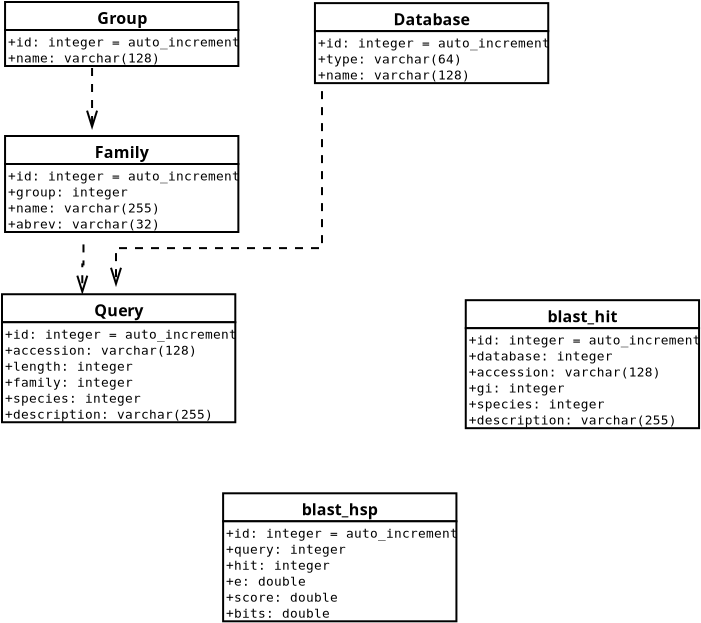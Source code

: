 <?xml version="1.0" encoding="UTF-8"?>
<dia:diagram xmlns:dia="http://www.lysator.liu.se/~alla/dia/"><dia:layer name="Background" visible="true"><dia:object type="UML - Class" version="0" id="O0"><dia:attribute name="obj_pos"><dia:point val="1.2,1"/></dia:attribute><dia:attribute name="obj_bb"><dia:rectangle val="1.15,0.95;11.95,4.25"/></dia:attribute><dia:attribute name="elem_corner"><dia:point val="1.2,1"/></dia:attribute><dia:attribute name="elem_width"><dia:real val="10.7"/></dia:attribute><dia:attribute name="elem_height"><dia:real val="3.2"/></dia:attribute><dia:attribute name="name"><dia:string>#Group#</dia:string></dia:attribute><dia:attribute name="stereotype"><dia:string>##</dia:string></dia:attribute><dia:attribute name="comment"><dia:string>##</dia:string></dia:attribute><dia:attribute name="abstract"><dia:boolean val="false"/></dia:attribute><dia:attribute name="suppress_attributes"><dia:boolean val="false"/></dia:attribute><dia:attribute name="suppress_operations"><dia:boolean val="false"/></dia:attribute><dia:attribute name="visible_attributes"><dia:boolean val="true"/></dia:attribute><dia:attribute name="visible_operations"><dia:boolean val="false"/></dia:attribute><dia:attribute name="visible_comments"><dia:boolean val="false"/></dia:attribute><dia:attribute name="foreground_color"><dia:color val="#000000"/></dia:attribute><dia:attribute name="background_color"><dia:color val="#ffffff"/></dia:attribute><dia:attribute name="normal_font"><dia:font family="monospace" style="0" name="Courier"/></dia:attribute><dia:attribute name="abstract_font"><dia:font family="monospace" style="88" name="Courier"/></dia:attribute><dia:attribute name="polymorphic_font"><dia:font family="monospace" style="8" name="Courier"/></dia:attribute><dia:attribute name="classname_font"><dia:font family="sans" style="80" name="Courier"/></dia:attribute><dia:attribute name="abstract_classname_font"><dia:font family="sans" style="88" name="Courier"/></dia:attribute><dia:attribute name="comment_font"><dia:font family="sans" style="8" name="Courier"/></dia:attribute><dia:attribute name="font_height"><dia:real val="0.8"/></dia:attribute><dia:attribute name="polymorphic_font_height"><dia:real val="0.8"/></dia:attribute><dia:attribute name="abstract_font_height"><dia:real val="0.8"/></dia:attribute><dia:attribute name="classname_font_height"><dia:real val="1"/></dia:attribute><dia:attribute name="abstract_classname_font_height"><dia:real val="1"/></dia:attribute><dia:attribute name="comment_font_height"><dia:real val="1"/></dia:attribute><dia:attribute name="attributes"><dia:composite type="umlattribute"><dia:attribute name="name"><dia:string>#id#</dia:string></dia:attribute><dia:attribute name="type"><dia:string>#integer#</dia:string></dia:attribute><dia:attribute name="value"><dia:string>#auto_increment#</dia:string></dia:attribute><dia:attribute name="comment"><dia:string>##</dia:string></dia:attribute><dia:attribute name="visibility"><dia:enum val="0"/></dia:attribute><dia:attribute name="abstract"><dia:boolean val="false"/></dia:attribute><dia:attribute name="class_scope"><dia:boolean val="false"/></dia:attribute></dia:composite><dia:composite type="umlattribute"><dia:attribute name="name"><dia:string>#name#</dia:string></dia:attribute><dia:attribute name="type"><dia:string>#varchar(128)#</dia:string></dia:attribute><dia:attribute name="value"><dia:string>##</dia:string></dia:attribute><dia:attribute name="comment"><dia:string>##</dia:string></dia:attribute><dia:attribute name="visibility"><dia:enum val="0"/></dia:attribute><dia:attribute name="abstract"><dia:boolean val="false"/></dia:attribute><dia:attribute name="class_scope"><dia:boolean val="false"/></dia:attribute></dia:composite></dia:attribute><dia:attribute name="operations"/><dia:attribute name="template"><dia:boolean val="false"/></dia:attribute><dia:attribute name="templates"/></dia:object><dia:object type="UML - Class" version="0" id="O1"><dia:attribute name="obj_pos"><dia:point val="1.2,7.7"/></dia:attribute><dia:attribute name="obj_bb"><dia:rectangle val="1.15,7.65;11.95,12.55"/></dia:attribute><dia:attribute name="elem_corner"><dia:point val="1.2,7.7"/></dia:attribute><dia:attribute name="elem_width"><dia:real val="10.7"/></dia:attribute><dia:attribute name="elem_height"><dia:real val="4.8"/></dia:attribute><dia:attribute name="name"><dia:string>#Family#</dia:string></dia:attribute><dia:attribute name="stereotype"><dia:string>##</dia:string></dia:attribute><dia:attribute name="comment"><dia:string>##</dia:string></dia:attribute><dia:attribute name="abstract"><dia:boolean val="false"/></dia:attribute><dia:attribute name="suppress_attributes"><dia:boolean val="false"/></dia:attribute><dia:attribute name="suppress_operations"><dia:boolean val="false"/></dia:attribute><dia:attribute name="visible_attributes"><dia:boolean val="true"/></dia:attribute><dia:attribute name="visible_operations"><dia:boolean val="false"/></dia:attribute><dia:attribute name="visible_comments"><dia:boolean val="false"/></dia:attribute><dia:attribute name="foreground_color"><dia:color val="#000000"/></dia:attribute><dia:attribute name="background_color"><dia:color val="#ffffff"/></dia:attribute><dia:attribute name="normal_font"><dia:font family="monospace" style="0" name="Courier"/></dia:attribute><dia:attribute name="abstract_font"><dia:font family="monospace" style="88" name="Courier"/></dia:attribute><dia:attribute name="polymorphic_font"><dia:font family="monospace" style="8" name="Courier"/></dia:attribute><dia:attribute name="classname_font"><dia:font family="sans" style="80" name="Courier"/></dia:attribute><dia:attribute name="abstract_classname_font"><dia:font family="sans" style="88" name="Courier"/></dia:attribute><dia:attribute name="comment_font"><dia:font family="sans" style="8" name="Courier"/></dia:attribute><dia:attribute name="font_height"><dia:real val="0.8"/></dia:attribute><dia:attribute name="polymorphic_font_height"><dia:real val="0.8"/></dia:attribute><dia:attribute name="abstract_font_height"><dia:real val="0.8"/></dia:attribute><dia:attribute name="classname_font_height"><dia:real val="1"/></dia:attribute><dia:attribute name="abstract_classname_font_height"><dia:real val="1"/></dia:attribute><dia:attribute name="comment_font_height"><dia:real val="1"/></dia:attribute><dia:attribute name="attributes"><dia:composite type="umlattribute"><dia:attribute name="name"><dia:string>#id#</dia:string></dia:attribute><dia:attribute name="type"><dia:string>#integer#</dia:string></dia:attribute><dia:attribute name="value"><dia:string>#auto_increment#</dia:string></dia:attribute><dia:attribute name="comment"><dia:string>##</dia:string></dia:attribute><dia:attribute name="visibility"><dia:enum val="0"/></dia:attribute><dia:attribute name="abstract"><dia:boolean val="false"/></dia:attribute><dia:attribute name="class_scope"><dia:boolean val="false"/></dia:attribute></dia:composite><dia:composite type="umlattribute"><dia:attribute name="name"><dia:string>#group#</dia:string></dia:attribute><dia:attribute name="type"><dia:string>#integer#</dia:string></dia:attribute><dia:attribute name="value"><dia:string>##</dia:string></dia:attribute><dia:attribute name="comment"><dia:string>##</dia:string></dia:attribute><dia:attribute name="visibility"><dia:enum val="0"/></dia:attribute><dia:attribute name="abstract"><dia:boolean val="false"/></dia:attribute><dia:attribute name="class_scope"><dia:boolean val="false"/></dia:attribute></dia:composite><dia:composite type="umlattribute"><dia:attribute name="name"><dia:string>#name#</dia:string></dia:attribute><dia:attribute name="type"><dia:string>#varchar(255)#</dia:string></dia:attribute><dia:attribute name="value"><dia:string>##</dia:string></dia:attribute><dia:attribute name="comment"><dia:string>##</dia:string></dia:attribute><dia:attribute name="visibility"><dia:enum val="0"/></dia:attribute><dia:attribute name="abstract"><dia:boolean val="false"/></dia:attribute><dia:attribute name="class_scope"><dia:boolean val="false"/></dia:attribute></dia:composite><dia:composite type="umlattribute"><dia:attribute name="name"><dia:string>#abrev#</dia:string></dia:attribute><dia:attribute name="type"><dia:string>#varchar(32)#</dia:string></dia:attribute><dia:attribute name="value"><dia:string>##</dia:string></dia:attribute><dia:attribute name="comment"><dia:string>##</dia:string></dia:attribute><dia:attribute name="visibility"><dia:enum val="0"/></dia:attribute><dia:attribute name="abstract"><dia:boolean val="false"/></dia:attribute><dia:attribute name="class_scope"><dia:boolean val="false"/></dia:attribute></dia:composite></dia:attribute><dia:attribute name="operations"/><dia:attribute name="template"><dia:boolean val="false"/></dia:attribute><dia:attribute name="templates"/></dia:object><dia:object type="UML - Dependency" version="0" id="O2"><dia:attribute name="obj_pos"><dia:point val="5.55,4.3"/></dia:attribute><dia:attribute name="obj_bb"><dia:rectangle val="5.1,4.25;6,7.85"/></dia:attribute><dia:attribute name="orth_points"><dia:point val="5.55,4.3"/><dia:point val="5.55,5.25"/><dia:point val="5.55,5.25"/><dia:point val="5.55,7.4"/></dia:attribute><dia:attribute name="orth_orient"><dia:enum val="1"/><dia:enum val="0"/><dia:enum val="1"/></dia:attribute><dia:attribute name="name"><dia:string>##</dia:string></dia:attribute><dia:attribute name="stereotype"><dia:string>##</dia:string></dia:attribute><dia:attribute name="draw_arrow"><dia:boolean val="true"/></dia:attribute></dia:object><dia:object type="UML - Class" version="0" id="O3"><dia:attribute name="obj_pos"><dia:point val="1.047,15.612"/></dia:attribute><dia:attribute name="obj_bb"><dia:rectangle val="0.997,15.562;11.797,22.062"/></dia:attribute><dia:attribute name="elem_corner"><dia:point val="1.047,15.612"/></dia:attribute><dia:attribute name="elem_width"><dia:real val="10.7"/></dia:attribute><dia:attribute name="elem_height"><dia:real val="6.4"/></dia:attribute><dia:attribute name="name"><dia:string>#Query#</dia:string></dia:attribute><dia:attribute name="stereotype"><dia:string>##</dia:string></dia:attribute><dia:attribute name="comment"><dia:string>##</dia:string></dia:attribute><dia:attribute name="abstract"><dia:boolean val="false"/></dia:attribute><dia:attribute name="suppress_attributes"><dia:boolean val="false"/></dia:attribute><dia:attribute name="suppress_operations"><dia:boolean val="false"/></dia:attribute><dia:attribute name="visible_attributes"><dia:boolean val="true"/></dia:attribute><dia:attribute name="visible_operations"><dia:boolean val="false"/></dia:attribute><dia:attribute name="visible_comments"><dia:boolean val="false"/></dia:attribute><dia:attribute name="foreground_color"><dia:color val="#000000"/></dia:attribute><dia:attribute name="background_color"><dia:color val="#ffffff"/></dia:attribute><dia:attribute name="normal_font"><dia:font family="monospace" style="0" name="Courier"/></dia:attribute><dia:attribute name="abstract_font"><dia:font family="monospace" style="88" name="Courier"/></dia:attribute><dia:attribute name="polymorphic_font"><dia:font family="monospace" style="8" name="Courier"/></dia:attribute><dia:attribute name="classname_font"><dia:font family="sans" style="80" name="Courier"/></dia:attribute><dia:attribute name="abstract_classname_font"><dia:font family="sans" style="88" name="Courier"/></dia:attribute><dia:attribute name="comment_font"><dia:font family="sans" style="8" name="Courier"/></dia:attribute><dia:attribute name="font_height"><dia:real val="0.8"/></dia:attribute><dia:attribute name="polymorphic_font_height"><dia:real val="0.8"/></dia:attribute><dia:attribute name="abstract_font_height"><dia:real val="0.8"/></dia:attribute><dia:attribute name="classname_font_height"><dia:real val="1"/></dia:attribute><dia:attribute name="abstract_classname_font_height"><dia:real val="1"/></dia:attribute><dia:attribute name="comment_font_height"><dia:real val="1"/></dia:attribute><dia:attribute name="attributes"><dia:composite type="umlattribute"><dia:attribute name="name"><dia:string>#id#</dia:string></dia:attribute><dia:attribute name="type"><dia:string>#integer#</dia:string></dia:attribute><dia:attribute name="value"><dia:string>#auto_increment#</dia:string></dia:attribute><dia:attribute name="comment"><dia:string>##</dia:string></dia:attribute><dia:attribute name="visibility"><dia:enum val="0"/></dia:attribute><dia:attribute name="abstract"><dia:boolean val="false"/></dia:attribute><dia:attribute name="class_scope"><dia:boolean val="false"/></dia:attribute></dia:composite><dia:composite type="umlattribute"><dia:attribute name="name"><dia:string>#accession#</dia:string></dia:attribute><dia:attribute name="type"><dia:string>#varchar(128)#</dia:string></dia:attribute><dia:attribute name="value"><dia:string>##</dia:string></dia:attribute><dia:attribute name="comment"><dia:string>##</dia:string></dia:attribute><dia:attribute name="visibility"><dia:enum val="0"/></dia:attribute><dia:attribute name="abstract"><dia:boolean val="false"/></dia:attribute><dia:attribute name="class_scope"><dia:boolean val="false"/></dia:attribute></dia:composite><dia:composite type="umlattribute"><dia:attribute name="name"><dia:string>#length#</dia:string></dia:attribute><dia:attribute name="type"><dia:string>#integer#</dia:string></dia:attribute><dia:attribute name="value"><dia:string>##</dia:string></dia:attribute><dia:attribute name="comment"><dia:string>##</dia:string></dia:attribute><dia:attribute name="visibility"><dia:enum val="0"/></dia:attribute><dia:attribute name="abstract"><dia:boolean val="false"/></dia:attribute><dia:attribute name="class_scope"><dia:boolean val="false"/></dia:attribute></dia:composite><dia:composite type="umlattribute"><dia:attribute name="name"><dia:string>#family#</dia:string></dia:attribute><dia:attribute name="type"><dia:string>#integer#</dia:string></dia:attribute><dia:attribute name="value"><dia:string>##</dia:string></dia:attribute><dia:attribute name="comment"><dia:string>##</dia:string></dia:attribute><dia:attribute name="visibility"><dia:enum val="0"/></dia:attribute><dia:attribute name="abstract"><dia:boolean val="false"/></dia:attribute><dia:attribute name="class_scope"><dia:boolean val="false"/></dia:attribute></dia:composite><dia:composite type="umlattribute"><dia:attribute name="name"><dia:string>#species#</dia:string></dia:attribute><dia:attribute name="type"><dia:string>#integer#</dia:string></dia:attribute><dia:attribute name="value"><dia:string>##</dia:string></dia:attribute><dia:attribute name="comment"><dia:string>##</dia:string></dia:attribute><dia:attribute name="visibility"><dia:enum val="0"/></dia:attribute><dia:attribute name="abstract"><dia:boolean val="false"/></dia:attribute><dia:attribute name="class_scope"><dia:boolean val="false"/></dia:attribute></dia:composite><dia:composite type="umlattribute"><dia:attribute name="name"><dia:string>#description#</dia:string></dia:attribute><dia:attribute name="type"><dia:string>#varchar(255)#</dia:string></dia:attribute><dia:attribute name="value"><dia:string>##</dia:string></dia:attribute><dia:attribute name="comment"><dia:string>##</dia:string></dia:attribute><dia:attribute name="visibility"><dia:enum val="0"/></dia:attribute><dia:attribute name="abstract"><dia:boolean val="false"/></dia:attribute><dia:attribute name="class_scope"><dia:boolean val="false"/></dia:attribute></dia:composite></dia:attribute><dia:attribute name="operations"/><dia:attribute name="template"><dia:boolean val="false"/></dia:attribute><dia:attribute name="templates"/></dia:object><dia:object type="UML - Class" version="0" id="O4"><dia:attribute name="obj_pos"><dia:point val="16.694,1.056"/></dia:attribute><dia:attribute name="obj_bb"><dia:rectangle val="16.644,1.006;27.444,5.106"/></dia:attribute><dia:attribute name="elem_corner"><dia:point val="16.694,1.056"/></dia:attribute><dia:attribute name="elem_width"><dia:real val="10.7"/></dia:attribute><dia:attribute name="elem_height"><dia:real val="4"/></dia:attribute><dia:attribute name="name"><dia:string>#Database#</dia:string></dia:attribute><dia:attribute name="stereotype"><dia:string>##</dia:string></dia:attribute><dia:attribute name="comment"><dia:string>##</dia:string></dia:attribute><dia:attribute name="abstract"><dia:boolean val="false"/></dia:attribute><dia:attribute name="suppress_attributes"><dia:boolean val="false"/></dia:attribute><dia:attribute name="suppress_operations"><dia:boolean val="false"/></dia:attribute><dia:attribute name="visible_attributes"><dia:boolean val="true"/></dia:attribute><dia:attribute name="visible_operations"><dia:boolean val="false"/></dia:attribute><dia:attribute name="visible_comments"><dia:boolean val="false"/></dia:attribute><dia:attribute name="foreground_color"><dia:color val="#000000"/></dia:attribute><dia:attribute name="background_color"><dia:color val="#ffffff"/></dia:attribute><dia:attribute name="normal_font"><dia:font family="monospace" style="0" name="Courier"/></dia:attribute><dia:attribute name="abstract_font"><dia:font family="monospace" style="88" name="Courier"/></dia:attribute><dia:attribute name="polymorphic_font"><dia:font family="monospace" style="8" name="Courier"/></dia:attribute><dia:attribute name="classname_font"><dia:font family="sans" style="80" name="Courier"/></dia:attribute><dia:attribute name="abstract_classname_font"><dia:font family="sans" style="88" name="Courier"/></dia:attribute><dia:attribute name="comment_font"><dia:font family="sans" style="8" name="Courier"/></dia:attribute><dia:attribute name="font_height"><dia:real val="0.8"/></dia:attribute><dia:attribute name="polymorphic_font_height"><dia:real val="0.8"/></dia:attribute><dia:attribute name="abstract_font_height"><dia:real val="0.8"/></dia:attribute><dia:attribute name="classname_font_height"><dia:real val="1"/></dia:attribute><dia:attribute name="abstract_classname_font_height"><dia:real val="1"/></dia:attribute><dia:attribute name="comment_font_height"><dia:real val="1"/></dia:attribute><dia:attribute name="attributes"><dia:composite type="umlattribute"><dia:attribute name="name"><dia:string>#id#</dia:string></dia:attribute><dia:attribute name="type"><dia:string>#integer#</dia:string></dia:attribute><dia:attribute name="value"><dia:string>#auto_increment#</dia:string></dia:attribute><dia:attribute name="comment"><dia:string>##</dia:string></dia:attribute><dia:attribute name="visibility"><dia:enum val="0"/></dia:attribute><dia:attribute name="abstract"><dia:boolean val="false"/></dia:attribute><dia:attribute name="class_scope"><dia:boolean val="false"/></dia:attribute></dia:composite><dia:composite type="umlattribute"><dia:attribute name="name"><dia:string>#type#</dia:string></dia:attribute><dia:attribute name="type"><dia:string>#varchar(64)#</dia:string></dia:attribute><dia:attribute name="value"><dia:string>##</dia:string></dia:attribute><dia:attribute name="comment"><dia:string>##</dia:string></dia:attribute><dia:attribute name="visibility"><dia:enum val="0"/></dia:attribute><dia:attribute name="abstract"><dia:boolean val="false"/></dia:attribute><dia:attribute name="class_scope"><dia:boolean val="false"/></dia:attribute></dia:composite><dia:composite type="umlattribute"><dia:attribute name="name"><dia:string>#name#</dia:string></dia:attribute><dia:attribute name="type"><dia:string>#varchar(128)#</dia:string></dia:attribute><dia:attribute name="value"><dia:string>##</dia:string></dia:attribute><dia:attribute name="comment"><dia:string>##</dia:string></dia:attribute><dia:attribute name="visibility"><dia:enum val="0"/></dia:attribute><dia:attribute name="abstract"><dia:boolean val="false"/></dia:attribute><dia:attribute name="class_scope"><dia:boolean val="false"/></dia:attribute></dia:composite></dia:attribute><dia:attribute name="operations"/><dia:attribute name="template"><dia:boolean val="false"/></dia:attribute><dia:attribute name="templates"/></dia:object><dia:object type="UML - Class" version="0" id="O5"><dia:attribute name="obj_pos"><dia:point val="24.235,15.909"/></dia:attribute><dia:attribute name="obj_bb"><dia:rectangle val="24.185,15.859;34.985,22.359"/></dia:attribute><dia:attribute name="elem_corner"><dia:point val="24.235,15.909"/></dia:attribute><dia:attribute name="elem_width"><dia:real val="10.7"/></dia:attribute><dia:attribute name="elem_height"><dia:real val="6.4"/></dia:attribute><dia:attribute name="name"><dia:string>#blast_hit#</dia:string></dia:attribute><dia:attribute name="stereotype"><dia:string>##</dia:string></dia:attribute><dia:attribute name="comment"><dia:string>##</dia:string></dia:attribute><dia:attribute name="abstract"><dia:boolean val="false"/></dia:attribute><dia:attribute name="suppress_attributes"><dia:boolean val="false"/></dia:attribute><dia:attribute name="suppress_operations"><dia:boolean val="false"/></dia:attribute><dia:attribute name="visible_attributes"><dia:boolean val="true"/></dia:attribute><dia:attribute name="visible_operations"><dia:boolean val="false"/></dia:attribute><dia:attribute name="visible_comments"><dia:boolean val="false"/></dia:attribute><dia:attribute name="foreground_color"><dia:color val="#000000"/></dia:attribute><dia:attribute name="background_color"><dia:color val="#ffffff"/></dia:attribute><dia:attribute name="normal_font"><dia:font family="monospace" style="0" name="Courier"/></dia:attribute><dia:attribute name="abstract_font"><dia:font family="monospace" style="88" name="Courier"/></dia:attribute><dia:attribute name="polymorphic_font"><dia:font family="monospace" style="8" name="Courier"/></dia:attribute><dia:attribute name="classname_font"><dia:font family="sans" style="80" name="Courier"/></dia:attribute><dia:attribute name="abstract_classname_font"><dia:font family="sans" style="88" name="Courier"/></dia:attribute><dia:attribute name="comment_font"><dia:font family="sans" style="8" name="Courier"/></dia:attribute><dia:attribute name="font_height"><dia:real val="0.8"/></dia:attribute><dia:attribute name="polymorphic_font_height"><dia:real val="0.8"/></dia:attribute><dia:attribute name="abstract_font_height"><dia:real val="0.8"/></dia:attribute><dia:attribute name="classname_font_height"><dia:real val="1"/></dia:attribute><dia:attribute name="abstract_classname_font_height"><dia:real val="1"/></dia:attribute><dia:attribute name="comment_font_height"><dia:real val="1"/></dia:attribute><dia:attribute name="attributes"><dia:composite type="umlattribute"><dia:attribute name="name"><dia:string>#id#</dia:string></dia:attribute><dia:attribute name="type"><dia:string>#integer#</dia:string></dia:attribute><dia:attribute name="value"><dia:string>#auto_increment#</dia:string></dia:attribute><dia:attribute name="comment"><dia:string>##</dia:string></dia:attribute><dia:attribute name="visibility"><dia:enum val="0"/></dia:attribute><dia:attribute name="abstract"><dia:boolean val="false"/></dia:attribute><dia:attribute name="class_scope"><dia:boolean val="false"/></dia:attribute></dia:composite><dia:composite type="umlattribute"><dia:attribute name="name"><dia:string>#database#</dia:string></dia:attribute><dia:attribute name="type"><dia:string>#integer#</dia:string></dia:attribute><dia:attribute name="value"><dia:string>##</dia:string></dia:attribute><dia:attribute name="comment"><dia:string>##</dia:string></dia:attribute><dia:attribute name="visibility"><dia:enum val="0"/></dia:attribute><dia:attribute name="abstract"><dia:boolean val="false"/></dia:attribute><dia:attribute name="class_scope"><dia:boolean val="false"/></dia:attribute></dia:composite><dia:composite type="umlattribute"><dia:attribute name="name"><dia:string>#accession#</dia:string></dia:attribute><dia:attribute name="type"><dia:string>#varchar(128)#</dia:string></dia:attribute><dia:attribute name="value"><dia:string>##</dia:string></dia:attribute><dia:attribute name="comment"><dia:string>##</dia:string></dia:attribute><dia:attribute name="visibility"><dia:enum val="0"/></dia:attribute><dia:attribute name="abstract"><dia:boolean val="false"/></dia:attribute><dia:attribute name="class_scope"><dia:boolean val="false"/></dia:attribute></dia:composite><dia:composite type="umlattribute"><dia:attribute name="name"><dia:string>#gi#</dia:string></dia:attribute><dia:attribute name="type"><dia:string>#integer#</dia:string></dia:attribute><dia:attribute name="value"><dia:string>##</dia:string></dia:attribute><dia:attribute name="comment"><dia:string>##</dia:string></dia:attribute><dia:attribute name="visibility"><dia:enum val="0"/></dia:attribute><dia:attribute name="abstract"><dia:boolean val="false"/></dia:attribute><dia:attribute name="class_scope"><dia:boolean val="false"/></dia:attribute></dia:composite><dia:composite type="umlattribute"><dia:attribute name="name"><dia:string>#species#</dia:string></dia:attribute><dia:attribute name="type"><dia:string>#integer#</dia:string></dia:attribute><dia:attribute name="value"><dia:string>##</dia:string></dia:attribute><dia:attribute name="comment"><dia:string>##</dia:string></dia:attribute><dia:attribute name="visibility"><dia:enum val="0"/></dia:attribute><dia:attribute name="abstract"><dia:boolean val="false"/></dia:attribute><dia:attribute name="class_scope"><dia:boolean val="false"/></dia:attribute></dia:composite><dia:composite type="umlattribute"><dia:attribute name="name"><dia:string>#description#</dia:string></dia:attribute><dia:attribute name="type"><dia:string>#varchar(255)#</dia:string></dia:attribute><dia:attribute name="value"><dia:string>##</dia:string></dia:attribute><dia:attribute name="comment"><dia:string>##</dia:string></dia:attribute><dia:attribute name="visibility"><dia:enum val="0"/></dia:attribute><dia:attribute name="abstract"><dia:boolean val="false"/></dia:attribute><dia:attribute name="class_scope"><dia:boolean val="false"/></dia:attribute></dia:composite></dia:attribute><dia:attribute name="operations"/><dia:attribute name="template"><dia:boolean val="false"/></dia:attribute><dia:attribute name="templates"/></dia:object><dia:object type="UML - Class" version="0" id="O6"><dia:attribute name="obj_pos"><dia:point val="12.103,25.565"/></dia:attribute><dia:attribute name="obj_bb"><dia:rectangle val="12.053,25.515;22.853,32.015"/></dia:attribute><dia:attribute name="elem_corner"><dia:point val="12.103,25.565"/></dia:attribute><dia:attribute name="elem_width"><dia:real val="10.7"/></dia:attribute><dia:attribute name="elem_height"><dia:real val="6.4"/></dia:attribute><dia:attribute name="name"><dia:string>#blast_hsp#</dia:string></dia:attribute><dia:attribute name="stereotype"><dia:string>##</dia:string></dia:attribute><dia:attribute name="comment"><dia:string>##</dia:string></dia:attribute><dia:attribute name="abstract"><dia:boolean val="false"/></dia:attribute><dia:attribute name="suppress_attributes"><dia:boolean val="false"/></dia:attribute><dia:attribute name="suppress_operations"><dia:boolean val="false"/></dia:attribute><dia:attribute name="visible_attributes"><dia:boolean val="true"/></dia:attribute><dia:attribute name="visible_operations"><dia:boolean val="false"/></dia:attribute><dia:attribute name="visible_comments"><dia:boolean val="false"/></dia:attribute><dia:attribute name="foreground_color"><dia:color val="#000000"/></dia:attribute><dia:attribute name="background_color"><dia:color val="#ffffff"/></dia:attribute><dia:attribute name="normal_font"><dia:font family="monospace" style="0" name="Courier"/></dia:attribute><dia:attribute name="abstract_font"><dia:font family="monospace" style="88" name="Courier"/></dia:attribute><dia:attribute name="polymorphic_font"><dia:font family="monospace" style="8" name="Courier"/></dia:attribute><dia:attribute name="classname_font"><dia:font family="sans" style="80" name="Courier"/></dia:attribute><dia:attribute name="abstract_classname_font"><dia:font family="sans" style="88" name="Courier"/></dia:attribute><dia:attribute name="comment_font"><dia:font family="sans" style="8" name="Courier"/></dia:attribute><dia:attribute name="font_height"><dia:real val="0.8"/></dia:attribute><dia:attribute name="polymorphic_font_height"><dia:real val="0.8"/></dia:attribute><dia:attribute name="abstract_font_height"><dia:real val="0.8"/></dia:attribute><dia:attribute name="classname_font_height"><dia:real val="1"/></dia:attribute><dia:attribute name="abstract_classname_font_height"><dia:real val="1"/></dia:attribute><dia:attribute name="comment_font_height"><dia:real val="1"/></dia:attribute><dia:attribute name="attributes"><dia:composite type="umlattribute"><dia:attribute name="name"><dia:string>#id#</dia:string></dia:attribute><dia:attribute name="type"><dia:string>#integer#</dia:string></dia:attribute><dia:attribute name="value"><dia:string>#auto_increment#</dia:string></dia:attribute><dia:attribute name="comment"><dia:string>##</dia:string></dia:attribute><dia:attribute name="visibility"><dia:enum val="0"/></dia:attribute><dia:attribute name="abstract"><dia:boolean val="false"/></dia:attribute><dia:attribute name="class_scope"><dia:boolean val="false"/></dia:attribute></dia:composite><dia:composite type="umlattribute"><dia:attribute name="name"><dia:string>#query#</dia:string></dia:attribute><dia:attribute name="type"><dia:string>#integer#</dia:string></dia:attribute><dia:attribute name="value"><dia:string>##</dia:string></dia:attribute><dia:attribute name="comment"><dia:string>##</dia:string></dia:attribute><dia:attribute name="visibility"><dia:enum val="0"/></dia:attribute><dia:attribute name="abstract"><dia:boolean val="false"/></dia:attribute><dia:attribute name="class_scope"><dia:boolean val="false"/></dia:attribute></dia:composite><dia:composite type="umlattribute"><dia:attribute name="name"><dia:string>#hit#</dia:string></dia:attribute><dia:attribute name="type"><dia:string>#integer#</dia:string></dia:attribute><dia:attribute name="value"><dia:string>##</dia:string></dia:attribute><dia:attribute name="comment"><dia:string>##</dia:string></dia:attribute><dia:attribute name="visibility"><dia:enum val="0"/></dia:attribute><dia:attribute name="abstract"><dia:boolean val="false"/></dia:attribute><dia:attribute name="class_scope"><dia:boolean val="false"/></dia:attribute></dia:composite><dia:composite type="umlattribute"><dia:attribute name="name"><dia:string>#e#</dia:string></dia:attribute><dia:attribute name="type"><dia:string>#double#</dia:string></dia:attribute><dia:attribute name="value"><dia:string>##</dia:string></dia:attribute><dia:attribute name="comment"><dia:string>##</dia:string></dia:attribute><dia:attribute name="visibility"><dia:enum val="0"/></dia:attribute><dia:attribute name="abstract"><dia:boolean val="false"/></dia:attribute><dia:attribute name="class_scope"><dia:boolean val="false"/></dia:attribute></dia:composite><dia:composite type="umlattribute"><dia:attribute name="name"><dia:string>#score#</dia:string></dia:attribute><dia:attribute name="type"><dia:string>#double#</dia:string></dia:attribute><dia:attribute name="value"><dia:string>##</dia:string></dia:attribute><dia:attribute name="comment"><dia:string>##</dia:string></dia:attribute><dia:attribute name="visibility"><dia:enum val="0"/></dia:attribute><dia:attribute name="abstract"><dia:boolean val="false"/></dia:attribute><dia:attribute name="class_scope"><dia:boolean val="false"/></dia:attribute></dia:composite><dia:composite type="umlattribute"><dia:attribute name="name"><dia:string>#bits#</dia:string></dia:attribute><dia:attribute name="type"><dia:string>#double#</dia:string></dia:attribute><dia:attribute name="value"><dia:string>##</dia:string></dia:attribute><dia:attribute name="comment"><dia:string>##</dia:string></dia:attribute><dia:attribute name="visibility"><dia:enum val="0"/></dia:attribute><dia:attribute name="abstract"><dia:boolean val="false"/></dia:attribute><dia:attribute name="class_scope"><dia:boolean val="false"/></dia:attribute></dia:composite></dia:attribute><dia:attribute name="operations"/><dia:attribute name="template"><dia:boolean val="false"/></dia:attribute><dia:attribute name="templates"/></dia:object><dia:object type="UML - Dependency" version="0" id="O7"><dia:attribute name="obj_pos"><dia:point val="5.121,13.121"/></dia:attribute><dia:attribute name="obj_bb"><dia:rectangle val="4.612,13.071;5.512,16.1"/></dia:attribute><dia:attribute name="orth_points"><dia:point val="5.121,13.121"/><dia:point val="5.121,14.121"/><dia:point val="5.062,14.121"/><dia:point val="5.062,15.65"/></dia:attribute><dia:attribute name="orth_orient"><dia:enum val="1"/><dia:enum val="0"/><dia:enum val="1"/></dia:attribute><dia:attribute name="name"><dia:string>##</dia:string></dia:attribute><dia:attribute name="stereotype"><dia:string>##</dia:string></dia:attribute><dia:attribute name="draw_arrow"><dia:boolean val="true"/></dia:attribute></dia:object><dia:object type="UML - Dependency" version="0" id="O8"><dia:attribute name="obj_pos"><dia:point val="17.047,5.456"/></dia:attribute><dia:attribute name="obj_bb"><dia:rectangle val="6.297,5.406;17.097,15.706"/></dia:attribute><dia:attribute name="orth_points"><dia:point val="17.047,5.456"/><dia:point val="17.047,13.306"/><dia:point val="6.747,13.306"/><dia:point val="6.747,15.256"/></dia:attribute><dia:attribute name="orth_orient"><dia:enum val="1"/><dia:enum val="0"/><dia:enum val="1"/></dia:attribute><dia:attribute name="name"><dia:string>##</dia:string></dia:attribute><dia:attribute name="stereotype"><dia:string>##</dia:string></dia:attribute><dia:attribute name="draw_arrow"><dia:boolean val="true"/></dia:attribute></dia:object></dia:layer></dia:diagram>
